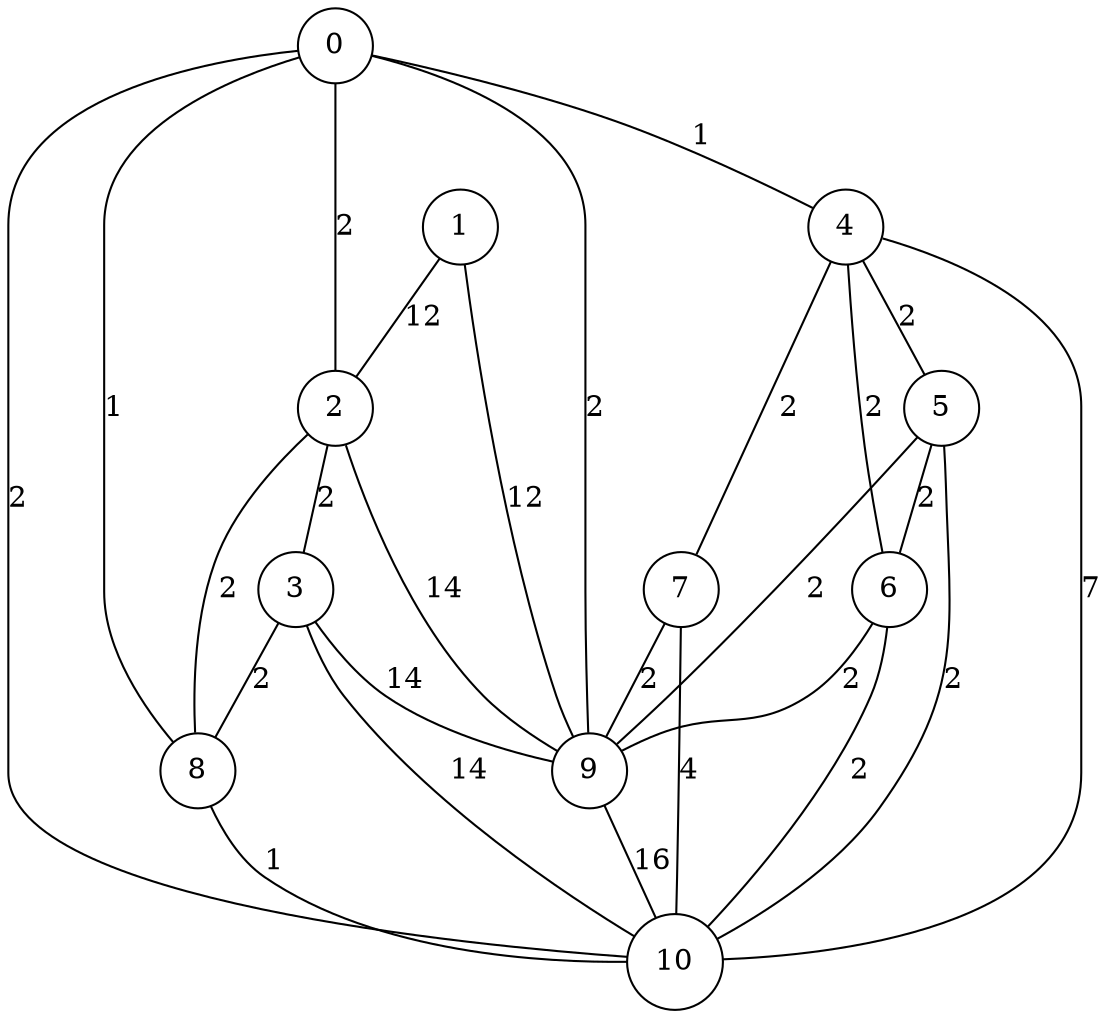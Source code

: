 graph qubit_interaction_graph {
    node [shape=circle];
    0 -- 2 [label=2];
    0 -- 9 [label=2];
    0 -- 8 [label=1];
    0 -- 10 [label=2];
    0 -- 4 [label=1];
    1 -- 2 [label=12];
    1 -- 9 [label=12];
    2 -- 9 [label=14];
    2 -- 3 [label=2];
    2 -- 8 [label=2];
    3 -- 9 [label=14];
    3 -- 10 [label=14];
    3 -- 8 [label=2];
    4 -- 10 [label=7];
    4 -- 5 [label=2];
    4 -- 6 [label=2];
    4 -- 7 [label=2];
    5 -- 10 [label=2];
    5 -- 6 [label=2];
    5 -- 9 [label=2];
    6 -- 10 [label=2];
    6 -- 9 [label=2];
    7 -- 10 [label=4];
    7 -- 9 [label=2];
    8 -- 10 [label=1];
    9 -- 10 [label=16];
}